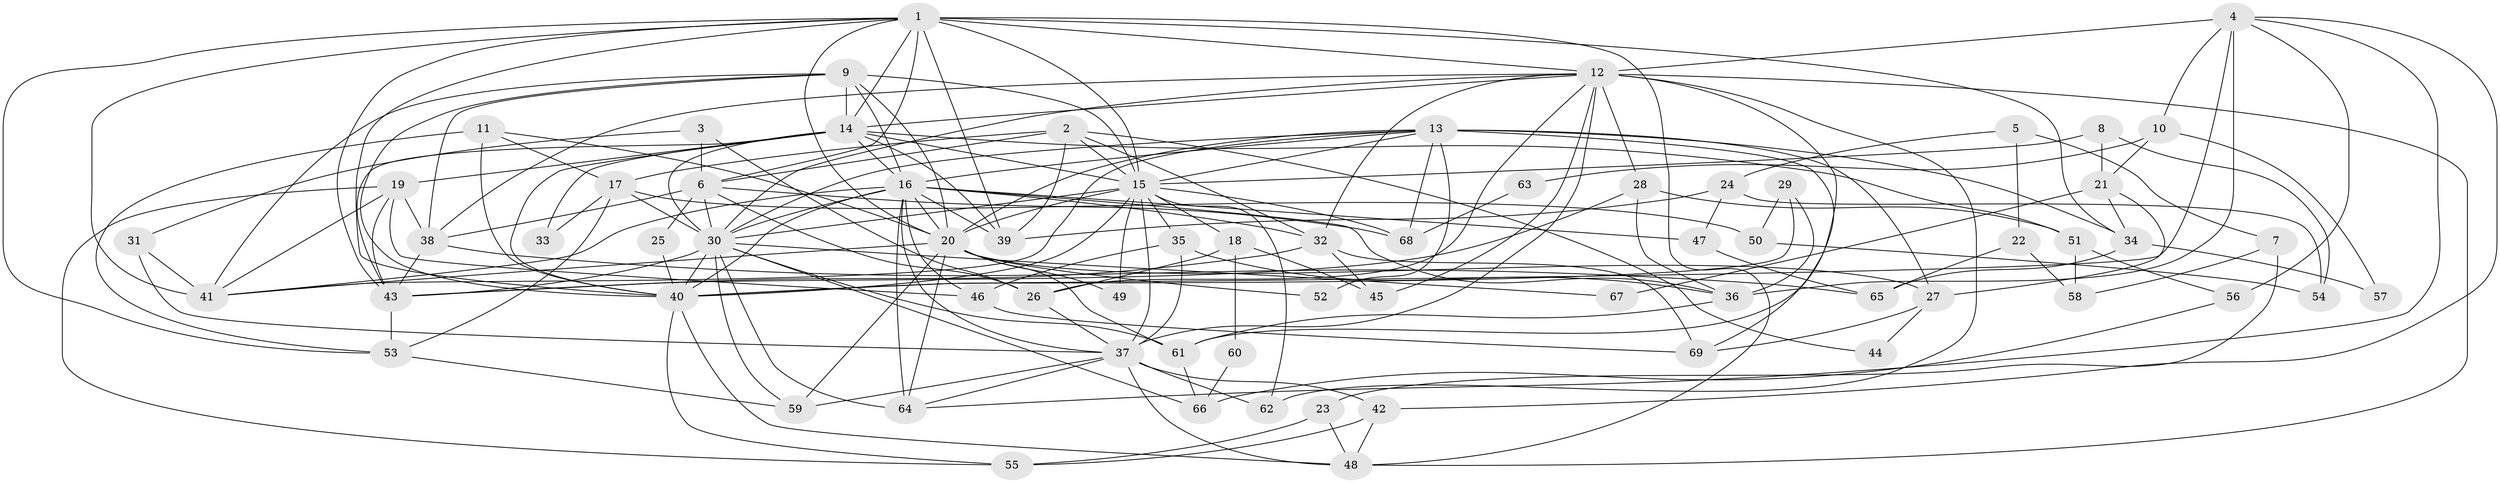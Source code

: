 // original degree distribution, {6: 0.06521739130434782, 5: 0.17391304347826086, 3: 0.2536231884057971, 4: 0.35507246376811596, 2: 0.10869565217391304, 8: 0.007246376811594203, 9: 0.014492753623188406, 7: 0.021739130434782608}
// Generated by graph-tools (version 1.1) at 2025/36/03/09/25 02:36:21]
// undirected, 69 vertices, 184 edges
graph export_dot {
graph [start="1"]
  node [color=gray90,style=filled];
  1;
  2;
  3;
  4;
  5;
  6;
  7;
  8;
  9;
  10;
  11;
  12;
  13;
  14;
  15;
  16;
  17;
  18;
  19;
  20;
  21;
  22;
  23;
  24;
  25;
  26;
  27;
  28;
  29;
  30;
  31;
  32;
  33;
  34;
  35;
  36;
  37;
  38;
  39;
  40;
  41;
  42;
  43;
  44;
  45;
  46;
  47;
  48;
  49;
  50;
  51;
  52;
  53;
  54;
  55;
  56;
  57;
  58;
  59;
  60;
  61;
  62;
  63;
  64;
  65;
  66;
  67;
  68;
  69;
  1 -- 6 [weight=2.0];
  1 -- 12 [weight=1.0];
  1 -- 14 [weight=1.0];
  1 -- 15 [weight=2.0];
  1 -- 20 [weight=1.0];
  1 -- 34 [weight=1.0];
  1 -- 39 [weight=1.0];
  1 -- 40 [weight=1.0];
  1 -- 41 [weight=1.0];
  1 -- 43 [weight=1.0];
  1 -- 48 [weight=1.0];
  1 -- 53 [weight=1.0];
  2 -- 6 [weight=2.0];
  2 -- 15 [weight=1.0];
  2 -- 17 [weight=1.0];
  2 -- 32 [weight=1.0];
  2 -- 39 [weight=1.0];
  2 -- 44 [weight=1.0];
  3 -- 6 [weight=2.0];
  3 -- 26 [weight=1.0];
  3 -- 31 [weight=1.0];
  4 -- 10 [weight=1.0];
  4 -- 12 [weight=1.0];
  4 -- 36 [weight=2.0];
  4 -- 40 [weight=1.0];
  4 -- 42 [weight=1.0];
  4 -- 56 [weight=1.0];
  4 -- 64 [weight=1.0];
  5 -- 7 [weight=1.0];
  5 -- 22 [weight=1.0];
  5 -- 24 [weight=1.0];
  6 -- 25 [weight=1.0];
  6 -- 26 [weight=1.0];
  6 -- 30 [weight=1.0];
  6 -- 38 [weight=1.0];
  6 -- 68 [weight=1.0];
  7 -- 23 [weight=1.0];
  7 -- 58 [weight=1.0];
  8 -- 15 [weight=1.0];
  8 -- 21 [weight=1.0];
  8 -- 54 [weight=1.0];
  9 -- 14 [weight=1.0];
  9 -- 15 [weight=1.0];
  9 -- 16 [weight=1.0];
  9 -- 20 [weight=1.0];
  9 -- 38 [weight=2.0];
  9 -- 40 [weight=1.0];
  9 -- 41 [weight=1.0];
  10 -- 21 [weight=1.0];
  10 -- 57 [weight=1.0];
  10 -- 63 [weight=1.0];
  11 -- 17 [weight=1.0];
  11 -- 20 [weight=1.0];
  11 -- 40 [weight=1.0];
  11 -- 53 [weight=1.0];
  12 -- 14 [weight=1.0];
  12 -- 26 [weight=1.0];
  12 -- 28 [weight=1.0];
  12 -- 30 [weight=1.0];
  12 -- 32 [weight=1.0];
  12 -- 37 [weight=3.0];
  12 -- 38 [weight=1.0];
  12 -- 45 [weight=1.0];
  12 -- 48 [weight=1.0];
  12 -- 61 [weight=1.0];
  12 -- 62 [weight=1.0];
  13 -- 15 [weight=1.0];
  13 -- 16 [weight=1.0];
  13 -- 20 [weight=1.0];
  13 -- 27 [weight=1.0];
  13 -- 30 [weight=1.0];
  13 -- 34 [weight=1.0];
  13 -- 41 [weight=1.0];
  13 -- 52 [weight=1.0];
  13 -- 68 [weight=1.0];
  13 -- 69 [weight=1.0];
  14 -- 15 [weight=1.0];
  14 -- 16 [weight=1.0];
  14 -- 19 [weight=2.0];
  14 -- 30 [weight=1.0];
  14 -- 33 [weight=1.0];
  14 -- 39 [weight=1.0];
  14 -- 40 [weight=1.0];
  14 -- 43 [weight=1.0];
  14 -- 51 [weight=1.0];
  15 -- 18 [weight=1.0];
  15 -- 20 [weight=1.0];
  15 -- 30 [weight=1.0];
  15 -- 35 [weight=1.0];
  15 -- 37 [weight=1.0];
  15 -- 40 [weight=1.0];
  15 -- 49 [weight=1.0];
  15 -- 62 [weight=1.0];
  15 -- 68 [weight=1.0];
  16 -- 20 [weight=1.0];
  16 -- 30 [weight=1.0];
  16 -- 32 [weight=2.0];
  16 -- 36 [weight=1.0];
  16 -- 37 [weight=2.0];
  16 -- 39 [weight=1.0];
  16 -- 40 [weight=1.0];
  16 -- 41 [weight=1.0];
  16 -- 46 [weight=3.0];
  16 -- 47 [weight=1.0];
  16 -- 64 [weight=1.0];
  17 -- 30 [weight=1.0];
  17 -- 33 [weight=1.0];
  17 -- 50 [weight=2.0];
  17 -- 53 [weight=1.0];
  18 -- 26 [weight=1.0];
  18 -- 45 [weight=1.0];
  18 -- 60 [weight=1.0];
  19 -- 38 [weight=1.0];
  19 -- 41 [weight=1.0];
  19 -- 43 [weight=2.0];
  19 -- 46 [weight=1.0];
  19 -- 55 [weight=1.0];
  20 -- 27 [weight=1.0];
  20 -- 41 [weight=1.0];
  20 -- 49 [weight=1.0];
  20 -- 52 [weight=1.0];
  20 -- 59 [weight=1.0];
  20 -- 61 [weight=1.0];
  20 -- 64 [weight=1.0];
  21 -- 27 [weight=1.0];
  21 -- 34 [weight=1.0];
  21 -- 67 [weight=1.0];
  22 -- 58 [weight=1.0];
  22 -- 65 [weight=1.0];
  23 -- 48 [weight=1.0];
  23 -- 55 [weight=1.0];
  24 -- 39 [weight=1.0];
  24 -- 47 [weight=1.0];
  24 -- 54 [weight=1.0];
  25 -- 40 [weight=1.0];
  26 -- 37 [weight=1.0];
  27 -- 44 [weight=1.0];
  27 -- 69 [weight=1.0];
  28 -- 36 [weight=1.0];
  28 -- 43 [weight=1.0];
  28 -- 51 [weight=1.0];
  29 -- 36 [weight=2.0];
  29 -- 40 [weight=1.0];
  29 -- 50 [weight=1.0];
  30 -- 40 [weight=1.0];
  30 -- 43 [weight=1.0];
  30 -- 59 [weight=1.0];
  30 -- 61 [weight=1.0];
  30 -- 64 [weight=1.0];
  30 -- 66 [weight=1.0];
  30 -- 67 [weight=1.0];
  31 -- 37 [weight=1.0];
  31 -- 41 [weight=1.0];
  32 -- 43 [weight=1.0];
  32 -- 45 [weight=1.0];
  32 -- 69 [weight=1.0];
  34 -- 57 [weight=1.0];
  34 -- 65 [weight=1.0];
  35 -- 36 [weight=1.0];
  35 -- 37 [weight=1.0];
  35 -- 46 [weight=1.0];
  36 -- 61 [weight=1.0];
  37 -- 42 [weight=1.0];
  37 -- 48 [weight=1.0];
  37 -- 59 [weight=1.0];
  37 -- 62 [weight=1.0];
  37 -- 64 [weight=1.0];
  38 -- 43 [weight=1.0];
  38 -- 65 [weight=1.0];
  40 -- 48 [weight=1.0];
  40 -- 55 [weight=1.0];
  42 -- 48 [weight=1.0];
  42 -- 55 [weight=1.0];
  43 -- 53 [weight=2.0];
  46 -- 69 [weight=1.0];
  47 -- 65 [weight=1.0];
  50 -- 54 [weight=1.0];
  51 -- 56 [weight=1.0];
  51 -- 58 [weight=1.0];
  53 -- 59 [weight=1.0];
  56 -- 66 [weight=1.0];
  60 -- 66 [weight=1.0];
  61 -- 66 [weight=1.0];
  63 -- 68 [weight=1.0];
}
